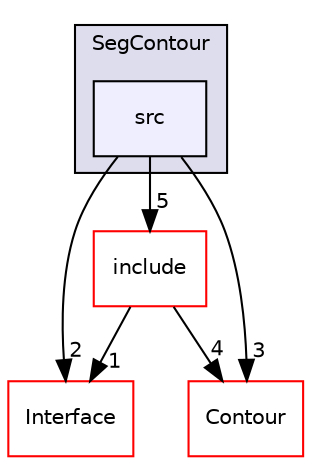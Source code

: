 digraph "/home/travis/build/AliceO2Group/AliceO2/Detectors/MUON/MCH/Mapping/SegContour/src" {
  bgcolor=transparent;
  compound=true
  node [ fontsize="10", fontname="Helvetica"];
  edge [ labelfontsize="10", labelfontname="Helvetica"];
  subgraph clusterdir_9688ff6052485d651a3da00e73f81848 {
    graph [ bgcolor="#ddddee", pencolor="black", label="SegContour" fontname="Helvetica", fontsize="10", URL="dir_9688ff6052485d651a3da00e73f81848.html"]
  dir_2bc8d19beeb0d8d7068b25a900b62e4b [shape=box, label="src", style="filled", fillcolor="#eeeeff", pencolor="black", URL="dir_2bc8d19beeb0d8d7068b25a900b62e4b.html"];
  }
  dir_bb33a65c2c121b6655a8db1556a9cb2b [shape=box label="Interface" color="red" URL="dir_bb33a65c2c121b6655a8db1556a9cb2b.html"];
  dir_f53aaea7b1f4a3d2e21e52645ea2576d [shape=box label="Contour" color="red" URL="dir_f53aaea7b1f4a3d2e21e52645ea2576d.html"];
  dir_aa08e53bf10e46bc061669876836df7d [shape=box label="include" color="red" URL="dir_aa08e53bf10e46bc061669876836df7d.html"];
  dir_2bc8d19beeb0d8d7068b25a900b62e4b->dir_bb33a65c2c121b6655a8db1556a9cb2b [headlabel="2", labeldistance=1.5 headhref="dir_000253_000233.html"];
  dir_2bc8d19beeb0d8d7068b25a900b62e4b->dir_f53aaea7b1f4a3d2e21e52645ea2576d [headlabel="3", labeldistance=1.5 headhref="dir_000253_000121.html"];
  dir_2bc8d19beeb0d8d7068b25a900b62e4b->dir_aa08e53bf10e46bc061669876836df7d [headlabel="5", labeldistance=1.5 headhref="dir_000253_000251.html"];
  dir_aa08e53bf10e46bc061669876836df7d->dir_bb33a65c2c121b6655a8db1556a9cb2b [headlabel="1", labeldistance=1.5 headhref="dir_000251_000233.html"];
  dir_aa08e53bf10e46bc061669876836df7d->dir_f53aaea7b1f4a3d2e21e52645ea2576d [headlabel="4", labeldistance=1.5 headhref="dir_000251_000121.html"];
}
